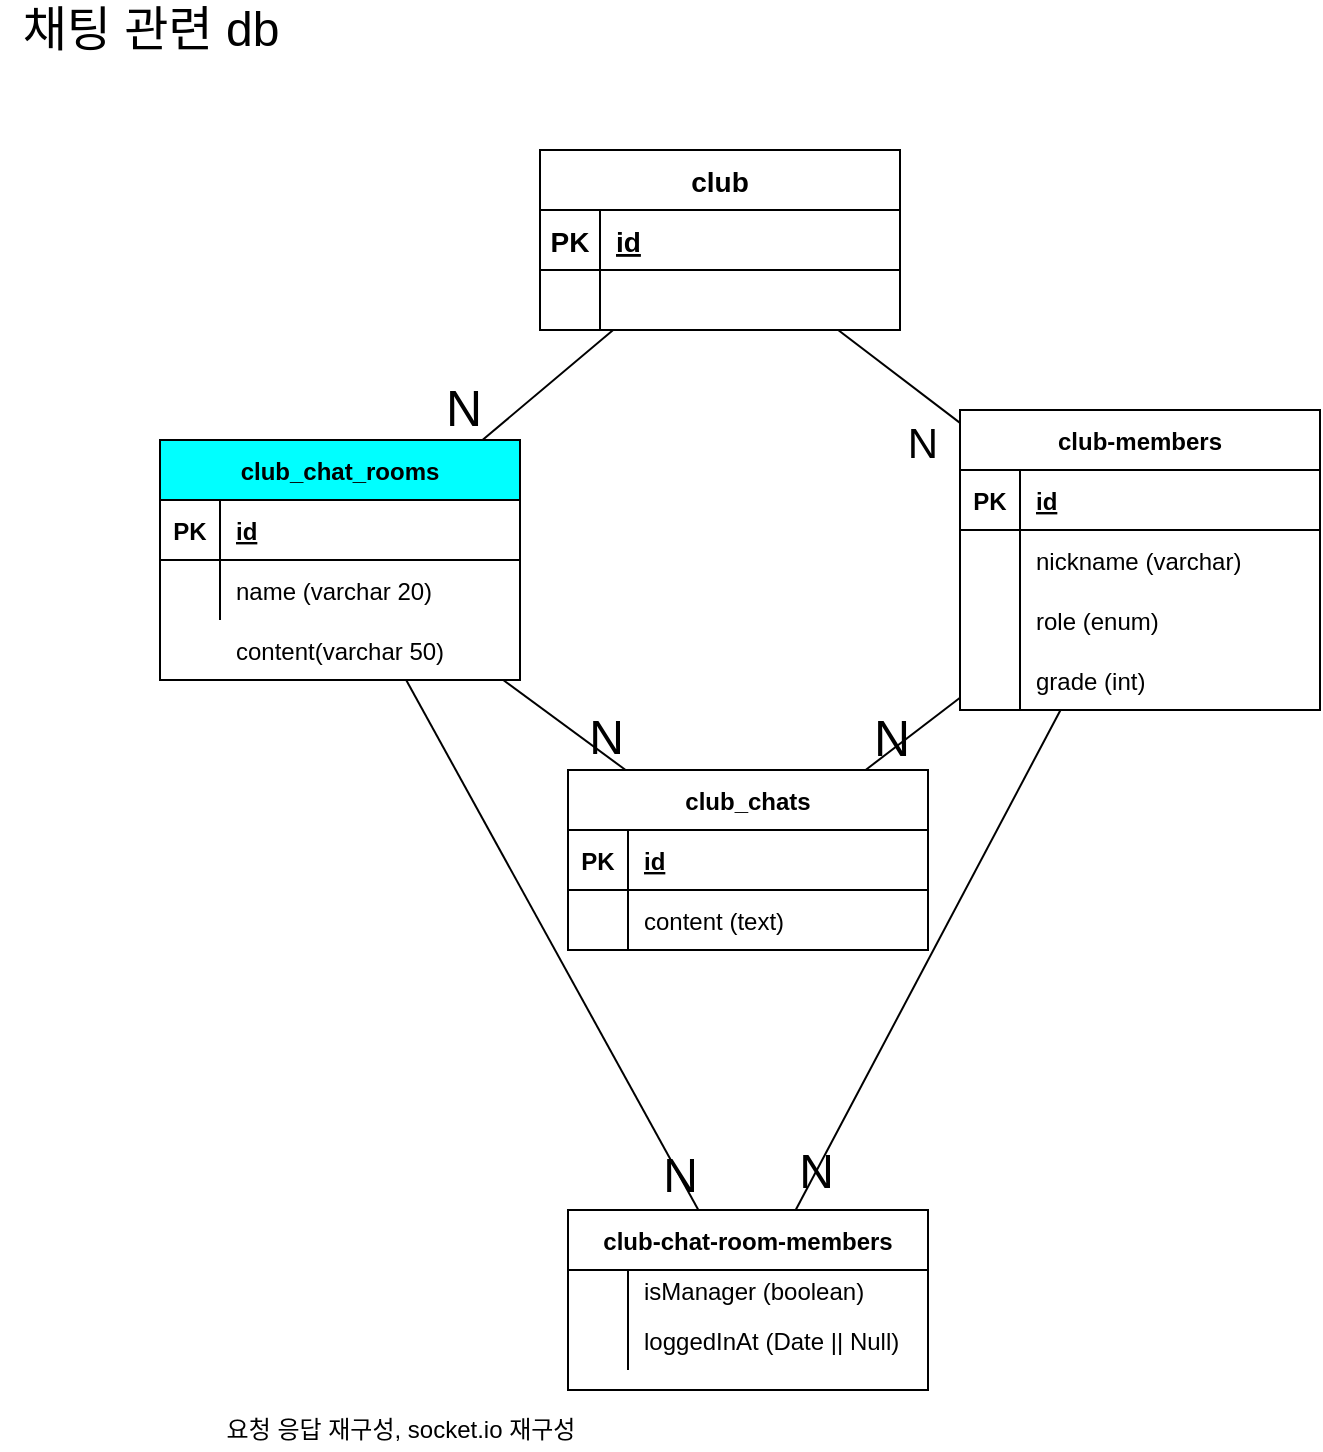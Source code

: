 <mxfile version="17.1.3" type="device"><diagram id="yLLK8mQgHzGb5nMtxKto" name="Page-1"><mxGraphModel dx="1422" dy="919" grid="1" gridSize="10" guides="1" tooltips="1" connect="1" arrows="1" fold="1" page="1" pageScale="1" pageWidth="827" pageHeight="1169" math="0" shadow="0"><root><mxCell id="0"/><mxCell id="1" parent="0"/><mxCell id="ZvJsE3jQFCz7b9tT1CuF-1" value="club_chats" style="shape=table;startSize=30;container=1;collapsible=1;childLayout=tableLayout;fixedRows=1;rowLines=0;fontStyle=1;align=center;resizeLast=1;" parent="1" vertex="1"><mxGeometry x="324" y="430" width="180" height="90" as="geometry"/></mxCell><mxCell id="ZvJsE3jQFCz7b9tT1CuF-2" value="" style="shape=tableRow;horizontal=0;startSize=0;swimlaneHead=0;swimlaneBody=0;fillColor=none;collapsible=0;dropTarget=0;points=[[0,0.5],[1,0.5]];portConstraint=eastwest;top=0;left=0;right=0;bottom=1;" parent="ZvJsE3jQFCz7b9tT1CuF-1" vertex="1"><mxGeometry y="30" width="180" height="30" as="geometry"/></mxCell><mxCell id="ZvJsE3jQFCz7b9tT1CuF-3" value="PK" style="shape=partialRectangle;connectable=0;fillColor=none;top=0;left=0;bottom=0;right=0;fontStyle=1;overflow=hidden;" parent="ZvJsE3jQFCz7b9tT1CuF-2" vertex="1"><mxGeometry width="30" height="30" as="geometry"><mxRectangle width="30" height="30" as="alternateBounds"/></mxGeometry></mxCell><mxCell id="ZvJsE3jQFCz7b9tT1CuF-4" value="id" style="shape=partialRectangle;connectable=0;fillColor=none;top=0;left=0;bottom=0;right=0;align=left;spacingLeft=6;fontStyle=5;overflow=hidden;" parent="ZvJsE3jQFCz7b9tT1CuF-2" vertex="1"><mxGeometry x="30" width="150" height="30" as="geometry"><mxRectangle width="150" height="30" as="alternateBounds"/></mxGeometry></mxCell><mxCell id="ZvJsE3jQFCz7b9tT1CuF-5" value="" style="shape=tableRow;horizontal=0;startSize=0;swimlaneHead=0;swimlaneBody=0;fillColor=none;collapsible=0;dropTarget=0;points=[[0,0.5],[1,0.5]];portConstraint=eastwest;top=0;left=0;right=0;bottom=0;" parent="ZvJsE3jQFCz7b9tT1CuF-1" vertex="1"><mxGeometry y="60" width="180" height="30" as="geometry"/></mxCell><mxCell id="ZvJsE3jQFCz7b9tT1CuF-6" value="" style="shape=partialRectangle;connectable=0;fillColor=none;top=0;left=0;bottom=0;right=0;editable=1;overflow=hidden;" parent="ZvJsE3jQFCz7b9tT1CuF-5" vertex="1"><mxGeometry width="30" height="30" as="geometry"><mxRectangle width="30" height="30" as="alternateBounds"/></mxGeometry></mxCell><mxCell id="ZvJsE3jQFCz7b9tT1CuF-7" value="content (text)" style="shape=partialRectangle;connectable=0;fillColor=none;top=0;left=0;bottom=0;right=0;align=left;spacingLeft=6;overflow=hidden;" parent="ZvJsE3jQFCz7b9tT1CuF-5" vertex="1"><mxGeometry x="30" width="150" height="30" as="geometry"><mxRectangle width="150" height="30" as="alternateBounds"/></mxGeometry></mxCell><mxCell id="ZvJsE3jQFCz7b9tT1CuF-14" value="club_chat_rooms" style="shape=table;startSize=30;container=1;collapsible=1;childLayout=tableLayout;fixedRows=1;rowLines=0;fontStyle=1;align=center;resizeLast=1;fillColor=#00FFFF;" parent="1" vertex="1"><mxGeometry x="120" y="265" width="180" height="120" as="geometry"/></mxCell><mxCell id="ZvJsE3jQFCz7b9tT1CuF-15" value="" style="shape=tableRow;horizontal=0;startSize=0;swimlaneHead=0;swimlaneBody=0;fillColor=none;collapsible=0;dropTarget=0;points=[[0,0.5],[1,0.5]];portConstraint=eastwest;top=0;left=0;right=0;bottom=1;" parent="ZvJsE3jQFCz7b9tT1CuF-14" vertex="1"><mxGeometry y="30" width="180" height="30" as="geometry"/></mxCell><mxCell id="ZvJsE3jQFCz7b9tT1CuF-16" value="PK" style="shape=partialRectangle;connectable=0;fillColor=none;top=0;left=0;bottom=0;right=0;fontStyle=1;overflow=hidden;" parent="ZvJsE3jQFCz7b9tT1CuF-15" vertex="1"><mxGeometry width="30" height="30" as="geometry"><mxRectangle width="30" height="30" as="alternateBounds"/></mxGeometry></mxCell><mxCell id="ZvJsE3jQFCz7b9tT1CuF-17" value="id" style="shape=partialRectangle;connectable=0;fillColor=none;top=0;left=0;bottom=0;right=0;align=left;spacingLeft=6;fontStyle=5;overflow=hidden;" parent="ZvJsE3jQFCz7b9tT1CuF-15" vertex="1"><mxGeometry x="30" width="150" height="30" as="geometry"><mxRectangle width="150" height="30" as="alternateBounds"/></mxGeometry></mxCell><mxCell id="ZvJsE3jQFCz7b9tT1CuF-18" value="" style="shape=tableRow;horizontal=0;startSize=0;swimlaneHead=0;swimlaneBody=0;fillColor=none;collapsible=0;dropTarget=0;points=[[0,0.5],[1,0.5]];portConstraint=eastwest;top=0;left=0;right=0;bottom=0;" parent="ZvJsE3jQFCz7b9tT1CuF-14" vertex="1"><mxGeometry y="60" width="180" height="30" as="geometry"/></mxCell><mxCell id="ZvJsE3jQFCz7b9tT1CuF-19" value="" style="shape=partialRectangle;connectable=0;fillColor=none;top=0;left=0;bottom=0;right=0;editable=1;overflow=hidden;" parent="ZvJsE3jQFCz7b9tT1CuF-18" vertex="1"><mxGeometry width="30" height="30" as="geometry"><mxRectangle width="30" height="30" as="alternateBounds"/></mxGeometry></mxCell><mxCell id="ZvJsE3jQFCz7b9tT1CuF-20" value="name (varchar 20)" style="shape=partialRectangle;connectable=0;fillColor=none;top=0;left=0;bottom=0;right=0;align=left;spacingLeft=6;overflow=hidden;" parent="ZvJsE3jQFCz7b9tT1CuF-18" vertex="1"><mxGeometry x="30" width="150" height="30" as="geometry"><mxRectangle width="150" height="30" as="alternateBounds"/></mxGeometry></mxCell><mxCell id="ZvJsE3jQFCz7b9tT1CuF-40" value="&lt;font style=&quot;font-size: 24px&quot;&gt;채팅 관련 db&lt;/font&gt;" style="text;html=1;align=center;verticalAlign=middle;resizable=0;points=[];autosize=1;strokeColor=none;fillColor=none;" parent="1" vertex="1"><mxGeometry x="40" y="50" width="150" height="20" as="geometry"/></mxCell><mxCell id="ZvJsE3jQFCz7b9tT1CuF-41" value="" style="endArrow=none;html=1;rounded=0;fontSize=24;" parent="1" source="ZvJsE3jQFCz7b9tT1CuF-14" target="Jl3D4vSk4pqT58K9X4yD-33" edge="1"><mxGeometry relative="1" as="geometry"><mxPoint x="310" y="350" as="sourcePoint"/><mxPoint x="480" y="507.297" as="targetPoint"/></mxGeometry></mxCell><mxCell id="ZvJsE3jQFCz7b9tT1CuF-42" value="" style="resizable=0;html=1;align=left;verticalAlign=bottom;fontSize=24;" parent="ZvJsE3jQFCz7b9tT1CuF-41" connectable="0" vertex="1"><mxGeometry x="-1" relative="1" as="geometry"/></mxCell><mxCell id="ZvJsE3jQFCz7b9tT1CuF-43" value="N" style="resizable=0;html=1;align=right;verticalAlign=bottom;fontSize=24;" parent="ZvJsE3jQFCz7b9tT1CuF-41" connectable="0" vertex="1"><mxGeometry x="1" relative="1" as="geometry"/></mxCell><mxCell id="ZvJsE3jQFCz7b9tT1CuF-44" value="" style="endArrow=none;html=1;rounded=0;fontSize=24;" parent="1" source="ZvJsE3jQFCz7b9tT1CuF-14" target="ZvJsE3jQFCz7b9tT1CuF-1" edge="1"><mxGeometry relative="1" as="geometry"><mxPoint x="380" y="420" as="sourcePoint"/><mxPoint x="540" y="420" as="targetPoint"/></mxGeometry></mxCell><mxCell id="ZvJsE3jQFCz7b9tT1CuF-45" value="N" style="resizable=0;html=1;align=right;verticalAlign=bottom;fontSize=24;" parent="ZvJsE3jQFCz7b9tT1CuF-44" connectable="0" vertex="1"><mxGeometry x="1" relative="1" as="geometry"/></mxCell><mxCell id="ZvJsE3jQFCz7b9tT1CuF-46" value="club-members" style="shape=table;startSize=30;container=1;collapsible=1;childLayout=tableLayout;fixedRows=1;rowLines=0;fontStyle=1;align=center;resizeLast=1;" parent="1" vertex="1"><mxGeometry x="520" y="250" width="180" height="150" as="geometry"/></mxCell><mxCell id="ZvJsE3jQFCz7b9tT1CuF-47" value="" style="shape=tableRow;horizontal=0;startSize=0;swimlaneHead=0;swimlaneBody=0;fillColor=none;collapsible=0;dropTarget=0;points=[[0,0.5],[1,0.5]];portConstraint=eastwest;top=0;left=0;right=0;bottom=1;" parent="ZvJsE3jQFCz7b9tT1CuF-46" vertex="1"><mxGeometry y="30" width="180" height="30" as="geometry"/></mxCell><mxCell id="ZvJsE3jQFCz7b9tT1CuF-48" value="PK" style="shape=partialRectangle;connectable=0;fillColor=none;top=0;left=0;bottom=0;right=0;fontStyle=1;overflow=hidden;" parent="ZvJsE3jQFCz7b9tT1CuF-47" vertex="1"><mxGeometry width="30" height="30" as="geometry"><mxRectangle width="30" height="30" as="alternateBounds"/></mxGeometry></mxCell><mxCell id="ZvJsE3jQFCz7b9tT1CuF-49" value="id" style="shape=partialRectangle;connectable=0;fillColor=none;top=0;left=0;bottom=0;right=0;align=left;spacingLeft=6;fontStyle=5;overflow=hidden;" parent="ZvJsE3jQFCz7b9tT1CuF-47" vertex="1"><mxGeometry x="30" width="150" height="30" as="geometry"><mxRectangle width="150" height="30" as="alternateBounds"/></mxGeometry></mxCell><mxCell id="ZvJsE3jQFCz7b9tT1CuF-50" value="" style="shape=tableRow;horizontal=0;startSize=0;swimlaneHead=0;swimlaneBody=0;fillColor=none;collapsible=0;dropTarget=0;points=[[0,0.5],[1,0.5]];portConstraint=eastwest;top=0;left=0;right=0;bottom=0;" parent="ZvJsE3jQFCz7b9tT1CuF-46" vertex="1"><mxGeometry y="60" width="180" height="30" as="geometry"/></mxCell><mxCell id="ZvJsE3jQFCz7b9tT1CuF-51" value="" style="shape=partialRectangle;connectable=0;fillColor=none;top=0;left=0;bottom=0;right=0;editable=1;overflow=hidden;" parent="ZvJsE3jQFCz7b9tT1CuF-50" vertex="1"><mxGeometry width="30" height="30" as="geometry"><mxRectangle width="30" height="30" as="alternateBounds"/></mxGeometry></mxCell><mxCell id="ZvJsE3jQFCz7b9tT1CuF-52" value="nickname (varchar) " style="shape=partialRectangle;connectable=0;fillColor=none;top=0;left=0;bottom=0;right=0;align=left;spacingLeft=6;overflow=hidden;" parent="ZvJsE3jQFCz7b9tT1CuF-50" vertex="1"><mxGeometry x="30" width="150" height="30" as="geometry"><mxRectangle width="150" height="30" as="alternateBounds"/></mxGeometry></mxCell><mxCell id="ZvJsE3jQFCz7b9tT1CuF-53" value="" style="shape=tableRow;horizontal=0;startSize=0;swimlaneHead=0;swimlaneBody=0;fillColor=none;collapsible=0;dropTarget=0;points=[[0,0.5],[1,0.5]];portConstraint=eastwest;top=0;left=0;right=0;bottom=0;" parent="ZvJsE3jQFCz7b9tT1CuF-46" vertex="1"><mxGeometry y="90" width="180" height="30" as="geometry"/></mxCell><mxCell id="ZvJsE3jQFCz7b9tT1CuF-54" value="" style="shape=partialRectangle;connectable=0;fillColor=none;top=0;left=0;bottom=0;right=0;editable=1;overflow=hidden;" parent="ZvJsE3jQFCz7b9tT1CuF-53" vertex="1"><mxGeometry width="30" height="30" as="geometry"><mxRectangle width="30" height="30" as="alternateBounds"/></mxGeometry></mxCell><mxCell id="ZvJsE3jQFCz7b9tT1CuF-55" value="role (enum)" style="shape=partialRectangle;connectable=0;fillColor=none;top=0;left=0;bottom=0;right=0;align=left;spacingLeft=6;overflow=hidden;" parent="ZvJsE3jQFCz7b9tT1CuF-53" vertex="1"><mxGeometry x="30" width="150" height="30" as="geometry"><mxRectangle width="150" height="30" as="alternateBounds"/></mxGeometry></mxCell><mxCell id="ZvJsE3jQFCz7b9tT1CuF-56" value="" style="shape=tableRow;horizontal=0;startSize=0;swimlaneHead=0;swimlaneBody=0;fillColor=none;collapsible=0;dropTarget=0;points=[[0,0.5],[1,0.5]];portConstraint=eastwest;top=0;left=0;right=0;bottom=0;" parent="ZvJsE3jQFCz7b9tT1CuF-46" vertex="1"><mxGeometry y="120" width="180" height="30" as="geometry"/></mxCell><mxCell id="ZvJsE3jQFCz7b9tT1CuF-57" value="" style="shape=partialRectangle;connectable=0;fillColor=none;top=0;left=0;bottom=0;right=0;editable=1;overflow=hidden;" parent="ZvJsE3jQFCz7b9tT1CuF-56" vertex="1"><mxGeometry width="30" height="30" as="geometry"><mxRectangle width="30" height="30" as="alternateBounds"/></mxGeometry></mxCell><mxCell id="ZvJsE3jQFCz7b9tT1CuF-58" value="grade (int)" style="shape=partialRectangle;connectable=0;fillColor=none;top=0;left=0;bottom=0;right=0;align=left;spacingLeft=6;overflow=hidden;" parent="ZvJsE3jQFCz7b9tT1CuF-56" vertex="1"><mxGeometry x="30" width="150" height="30" as="geometry"><mxRectangle width="150" height="30" as="alternateBounds"/></mxGeometry></mxCell><mxCell id="SvxcAu1gT0M8x-CkI3Rc-1" value="" style="endArrow=none;html=1;rounded=0;" parent="1" source="ZvJsE3jQFCz7b9tT1CuF-46" target="ZvJsE3jQFCz7b9tT1CuF-1" edge="1"><mxGeometry relative="1" as="geometry"><mxPoint x="540" y="450" as="sourcePoint"/><mxPoint x="620" y="360" as="targetPoint"/></mxGeometry></mxCell><mxCell id="SvxcAu1gT0M8x-CkI3Rc-2" value="N" style="resizable=0;html=1;align=right;verticalAlign=bottom;fontSize=25;" parent="SvxcAu1gT0M8x-CkI3Rc-1" connectable="0" vertex="1"><mxGeometry x="1" relative="1" as="geometry"><mxPoint x="23" as="offset"/></mxGeometry></mxCell><mxCell id="SvxcAu1gT0M8x-CkI3Rc-8" value="club" style="shape=table;startSize=30;container=1;collapsible=1;childLayout=tableLayout;fixedRows=1;rowLines=0;fontStyle=1;align=center;resizeLast=1;fontSize=14;" parent="1" vertex="1"><mxGeometry x="310" y="120" width="180" height="90" as="geometry"/></mxCell><mxCell id="SvxcAu1gT0M8x-CkI3Rc-9" value="" style="shape=tableRow;horizontal=0;startSize=0;swimlaneHead=0;swimlaneBody=0;fillColor=none;collapsible=0;dropTarget=0;points=[[0,0.5],[1,0.5]];portConstraint=eastwest;top=0;left=0;right=0;bottom=1;fontSize=25;" parent="SvxcAu1gT0M8x-CkI3Rc-8" vertex="1"><mxGeometry y="30" width="180" height="30" as="geometry"/></mxCell><mxCell id="SvxcAu1gT0M8x-CkI3Rc-10" value="PK" style="shape=partialRectangle;connectable=0;fillColor=none;top=0;left=0;bottom=0;right=0;fontStyle=1;overflow=hidden;fontSize=14;" parent="SvxcAu1gT0M8x-CkI3Rc-9" vertex="1"><mxGeometry width="30" height="30" as="geometry"><mxRectangle width="30" height="30" as="alternateBounds"/></mxGeometry></mxCell><mxCell id="SvxcAu1gT0M8x-CkI3Rc-11" value="id" style="shape=partialRectangle;connectable=0;fillColor=none;top=0;left=0;bottom=0;right=0;align=left;spacingLeft=6;fontStyle=5;overflow=hidden;fontSize=14;" parent="SvxcAu1gT0M8x-CkI3Rc-9" vertex="1"><mxGeometry x="30" width="150" height="30" as="geometry"><mxRectangle width="150" height="30" as="alternateBounds"/></mxGeometry></mxCell><mxCell id="SvxcAu1gT0M8x-CkI3Rc-12" value="" style="shape=tableRow;horizontal=0;startSize=0;swimlaneHead=0;swimlaneBody=0;fillColor=none;collapsible=0;dropTarget=0;points=[[0,0.5],[1,0.5]];portConstraint=eastwest;top=0;left=0;right=0;bottom=0;fontSize=25;" parent="SvxcAu1gT0M8x-CkI3Rc-8" vertex="1"><mxGeometry y="60" width="180" height="30" as="geometry"/></mxCell><mxCell id="SvxcAu1gT0M8x-CkI3Rc-13" value="" style="shape=partialRectangle;connectable=0;fillColor=none;top=0;left=0;bottom=0;right=0;editable=1;overflow=hidden;fontSize=25;" parent="SvxcAu1gT0M8x-CkI3Rc-12" vertex="1"><mxGeometry width="30" height="30" as="geometry"><mxRectangle width="30" height="30" as="alternateBounds"/></mxGeometry></mxCell><mxCell id="SvxcAu1gT0M8x-CkI3Rc-14" value="" style="shape=partialRectangle;connectable=0;fillColor=none;top=0;left=0;bottom=0;right=0;align=left;spacingLeft=6;overflow=hidden;fontSize=25;" parent="SvxcAu1gT0M8x-CkI3Rc-12" vertex="1"><mxGeometry x="30" width="150" height="30" as="geometry"><mxRectangle width="150" height="30" as="alternateBounds"/></mxGeometry></mxCell><mxCell id="SvxcAu1gT0M8x-CkI3Rc-21" value="" style="endArrow=none;html=1;rounded=0;fontSize=25;" parent="1" source="SvxcAu1gT0M8x-CkI3Rc-8" target="ZvJsE3jQFCz7b9tT1CuF-14" edge="1"><mxGeometry relative="1" as="geometry"><mxPoint x="320" y="520" as="sourcePoint"/><mxPoint x="480" y="520" as="targetPoint"/></mxGeometry></mxCell><mxCell id="SvxcAu1gT0M8x-CkI3Rc-22" value="N" style="resizable=0;html=1;align=right;verticalAlign=bottom;fontSize=25;" parent="SvxcAu1gT0M8x-CkI3Rc-21" connectable="0" vertex="1"><mxGeometry x="1" relative="1" as="geometry"/></mxCell><mxCell id="SvxcAu1gT0M8x-CkI3Rc-27" value="" style="shape=tableRow;horizontal=0;startSize=0;swimlaneHead=0;swimlaneBody=0;fillColor=none;collapsible=0;dropTarget=0;points=[[0,0.5],[1,0.5]];portConstraint=eastwest;top=0;left=0;right=0;bottom=0;" parent="1" vertex="1"><mxGeometry x="65" y="480" width="180" height="30" as="geometry"/></mxCell><mxCell id="SvxcAu1gT0M8x-CkI3Rc-28" value="" style="shape=partialRectangle;connectable=0;fillColor=none;top=0;left=0;bottom=0;right=0;editable=1;overflow=hidden;" parent="SvxcAu1gT0M8x-CkI3Rc-27" vertex="1"><mxGeometry width="30" height="30" as="geometry"><mxRectangle width="30" height="30" as="alternateBounds"/></mxGeometry></mxCell><mxCell id="SvxcAu1gT0M8x-CkI3Rc-32" value="" style="shape=partialRectangle;connectable=0;fillColor=none;top=0;left=0;bottom=0;right=0;editable=1;overflow=hidden;" parent="1" vertex="1"><mxGeometry x="110" y="420" width="30" height="30" as="geometry"><mxRectangle width="30" height="30" as="alternateBounds"/></mxGeometry></mxCell><mxCell id="SvxcAu1gT0M8x-CkI3Rc-33" value="content(varchar 50)" style="shape=partialRectangle;connectable=0;fillColor=none;top=0;left=0;bottom=0;right=0;align=left;spacingLeft=6;overflow=hidden;" parent="1" vertex="1"><mxGeometry x="150" y="355" width="150" height="30" as="geometry"><mxRectangle width="150" height="30" as="alternateBounds"/></mxGeometry></mxCell><mxCell id="Jl3D4vSk4pqT58K9X4yD-27" value="" style="endArrow=none;html=1;rounded=0;fontSize=21;" parent="1" source="ZvJsE3jQFCz7b9tT1CuF-46" target="Jl3D4vSk4pqT58K9X4yD-33" edge="1"><mxGeometry relative="1" as="geometry"><mxPoint x="580" y="545.003" as="sourcePoint"/><mxPoint x="670" y="588.337" as="targetPoint"/></mxGeometry></mxCell><mxCell id="Jl3D4vSk4pqT58K9X4yD-28" value="" style="resizable=0;html=1;align=left;verticalAlign=bottom;fontSize=24;" parent="Jl3D4vSk4pqT58K9X4yD-27" connectable="0" vertex="1"><mxGeometry x="-1" relative="1" as="geometry"/></mxCell><mxCell id="Jl3D4vSk4pqT58K9X4yD-29" value="N" style="resizable=0;html=1;align=right;verticalAlign=bottom;fontSize=24;" parent="Jl3D4vSk4pqT58K9X4yD-27" connectable="0" vertex="1"><mxGeometry x="1" relative="1" as="geometry"><mxPoint x="20" y="-3" as="offset"/></mxGeometry></mxCell><mxCell id="Jl3D4vSk4pqT58K9X4yD-33" value="club-chat-room-members" style="shape=table;startSize=30;container=1;collapsible=1;childLayout=tableLayout;fixedRows=1;rowLines=0;fontStyle=1;align=center;resizeLast=1;" parent="1" vertex="1"><mxGeometry x="324" y="650" width="180" height="90" as="geometry"/></mxCell><mxCell id="Jl3D4vSk4pqT58K9X4yD-37" value="" style="shape=tableRow;horizontal=0;startSize=0;swimlaneHead=0;swimlaneBody=0;fillColor=none;collapsible=0;dropTarget=0;points=[[0,0.5],[1,0.5]];portConstraint=eastwest;top=0;left=0;right=0;bottom=0;" parent="Jl3D4vSk4pqT58K9X4yD-33" vertex="1"><mxGeometry y="30" width="180" height="20" as="geometry"/></mxCell><mxCell id="Jl3D4vSk4pqT58K9X4yD-38" value="" style="shape=partialRectangle;connectable=0;fillColor=none;top=0;left=0;bottom=0;right=0;editable=1;overflow=hidden;" parent="Jl3D4vSk4pqT58K9X4yD-37" vertex="1"><mxGeometry width="30" height="20" as="geometry"><mxRectangle width="30" height="20" as="alternateBounds"/></mxGeometry></mxCell><mxCell id="Jl3D4vSk4pqT58K9X4yD-39" value="isManager (boolean)" style="shape=partialRectangle;connectable=0;fillColor=none;top=0;left=0;bottom=0;right=0;align=left;spacingLeft=6;overflow=hidden;" parent="Jl3D4vSk4pqT58K9X4yD-37" vertex="1"><mxGeometry x="30" width="150" height="20" as="geometry"><mxRectangle width="150" height="20" as="alternateBounds"/></mxGeometry></mxCell><mxCell id="Jl3D4vSk4pqT58K9X4yD-40" value="" style="shape=tableRow;horizontal=0;startSize=0;swimlaneHead=0;swimlaneBody=0;fillColor=none;collapsible=0;dropTarget=0;points=[[0,0.5],[1,0.5]];portConstraint=eastwest;top=0;left=0;right=0;bottom=0;" parent="Jl3D4vSk4pqT58K9X4yD-33" vertex="1"><mxGeometry y="50" width="180" height="30" as="geometry"/></mxCell><mxCell id="Jl3D4vSk4pqT58K9X4yD-41" value="" style="shape=partialRectangle;connectable=0;fillColor=none;top=0;left=0;bottom=0;right=0;editable=1;overflow=hidden;" parent="Jl3D4vSk4pqT58K9X4yD-40" vertex="1"><mxGeometry width="30" height="30" as="geometry"><mxRectangle width="30" height="30" as="alternateBounds"/></mxGeometry></mxCell><mxCell id="Jl3D4vSk4pqT58K9X4yD-42" value="loggedInAt (Date || Null)" style="shape=partialRectangle;connectable=0;fillColor=none;top=0;left=0;bottom=0;right=0;align=left;spacingLeft=6;overflow=hidden;" parent="Jl3D4vSk4pqT58K9X4yD-40" vertex="1"><mxGeometry x="30" width="150" height="30" as="geometry"><mxRectangle width="150" height="30" as="alternateBounds"/></mxGeometry></mxCell><mxCell id="Jl3D4vSk4pqT58K9X4yD-46" value="요청 응답 재구성, socket.io 재구성" style="text;html=1;align=center;verticalAlign=middle;resizable=0;points=[];autosize=1;strokeColor=none;fillColor=none;" parent="1" vertex="1"><mxGeometry x="140" y="750" width="200" height="20" as="geometry"/></mxCell><mxCell id="-cJ9zLOgXevY_wE_aE4F-1" value="" style="endArrow=none;html=1;rounded=0;fontSize=21;" edge="1" parent="1" source="SvxcAu1gT0M8x-CkI3Rc-8" target="ZvJsE3jQFCz7b9tT1CuF-46"><mxGeometry relative="1" as="geometry"><mxPoint x="530" y="480" as="sourcePoint"/><mxPoint x="790" y="480" as="targetPoint"/></mxGeometry></mxCell><mxCell id="-cJ9zLOgXevY_wE_aE4F-2" value="N" style="resizable=0;html=1;align=right;verticalAlign=bottom;fontSize=21;" connectable="0" vertex="1" parent="-cJ9zLOgXevY_wE_aE4F-1"><mxGeometry x="1" relative="1" as="geometry"><mxPoint x="-10" y="24" as="offset"/></mxGeometry></mxCell></root></mxGraphModel></diagram></mxfile>